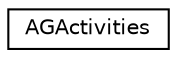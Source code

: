 digraph "Graphical Class Hierarchy"
{
  edge [fontname="Helvetica",fontsize="10",labelfontname="Helvetica",labelfontsize="10"];
  node [fontname="Helvetica",fontsize="10",shape=record];
  rankdir="LR";
  Node0 [label="AGActivities",height=0.2,width=0.4,color="black", fillcolor="white", style="filled",URL="$d7/d09/class_a_g_activities.html"];
}
